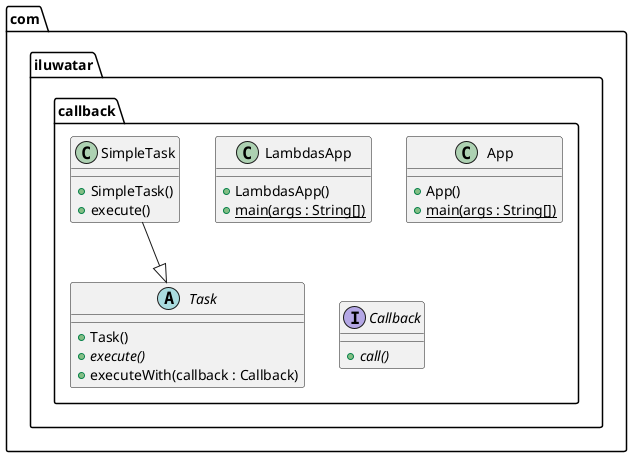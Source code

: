 @startuml
package com.iluwatar.callback {
  class LambdasApp {
    + LambdasApp()
    + main(args : String[]) {static}
  }
  class SimpleTask {
    + SimpleTask()
    + execute()
  }
  class App {
    + App()
    + main(args : String[]) {static}
  }
  abstract class Task {
    + Task()
    + execute() {abstract}
    + executeWith(callback : Callback)
  }
  interface Callback {
    + call() {abstract}
  }
}
SimpleTask --|> Task 
@enduml